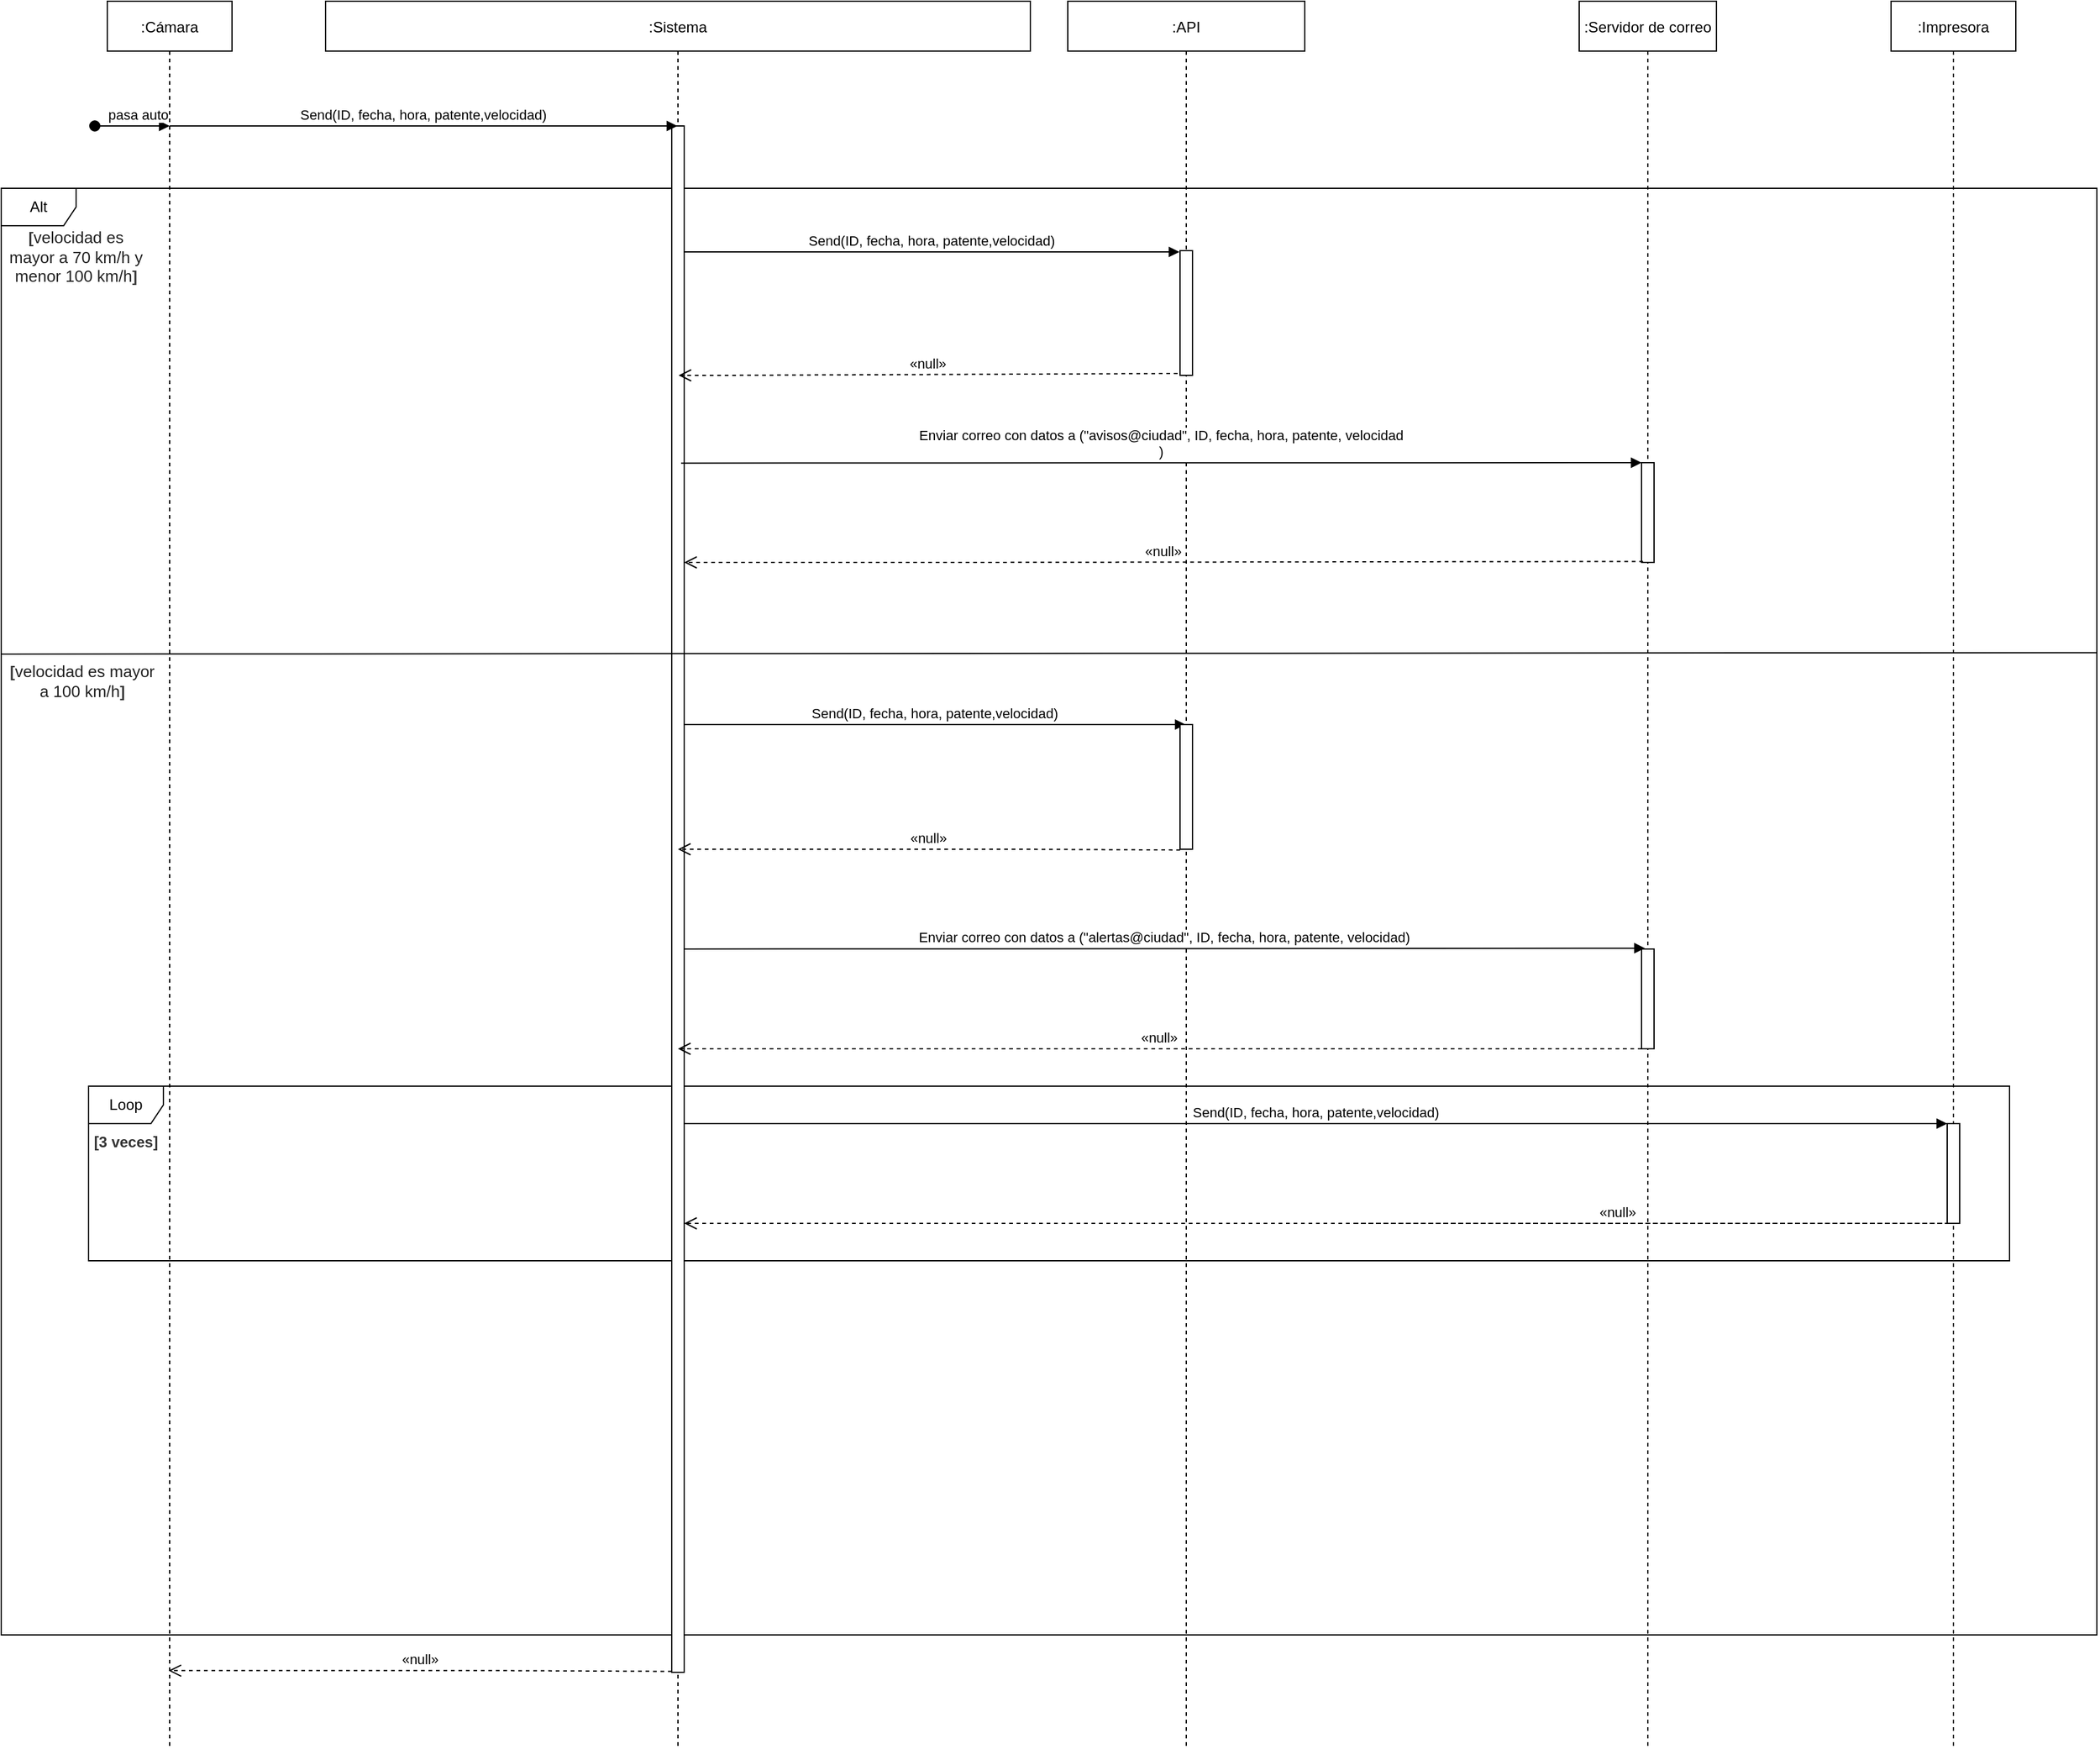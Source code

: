 <mxfile version="20.5.1" type="device"><diagram id="kgpKYQtTHZ0yAKxKKP6v" name="Page-1"><mxGraphModel dx="1108" dy="450" grid="1" gridSize="10" guides="1" tooltips="1" connect="1" arrows="1" fold="1" page="1" pageScale="1" pageWidth="850" pageHeight="1100" math="0" shadow="0"><root><mxCell id="0"/><mxCell id="1" parent="0"/><object label=":Cámara" id="3nuBFxr9cyL0pnOWT2aG-1"><mxCell style="shape=umlLifeline;perimeter=lifelinePerimeter;container=1;collapsible=0;recursiveResize=0;rounded=0;shadow=0;strokeWidth=1;" parent="1" vertex="1"><mxGeometry x="270" y="40" width="100" height="1400" as="geometry"/></mxCell></object><mxCell id="3nuBFxr9cyL0pnOWT2aG-3" value="pasa auto" style="verticalAlign=bottom;startArrow=oval;endArrow=block;startSize=8;shadow=0;strokeWidth=1;" parent="3nuBFxr9cyL0pnOWT2aG-1" edge="1"><mxGeometry x="0.167" relative="1" as="geometry"><mxPoint x="-10" y="100.0" as="sourcePoint"/><mxPoint as="offset"/><mxPoint x="50" y="100.0" as="targetPoint"/></mxGeometry></mxCell><mxCell id="3nuBFxr9cyL0pnOWT2aG-5" value=":Sistema" style="shape=umlLifeline;perimeter=lifelinePerimeter;container=1;collapsible=0;recursiveResize=0;rounded=0;shadow=0;strokeWidth=1;" parent="1" vertex="1"><mxGeometry x="445" y="40" width="565" height="1400" as="geometry"/></mxCell><mxCell id="0JSljvo_shYcqNQQ1BHa-10" value="Alt" style="shape=umlFrame;whiteSpace=wrap;html=1;" parent="3nuBFxr9cyL0pnOWT2aG-5" vertex="1"><mxGeometry x="-260" y="150" width="1680" height="1160" as="geometry"/></mxCell><mxCell id="DprXQ3owY0TVp4AAt51t-25" value="Send(ID, fecha, hora, patente,velocidad)" style="verticalAlign=bottom;endArrow=block;shadow=0;strokeWidth=1;exitX=0.95;exitY=0.117;exitDx=0;exitDy=0;exitPerimeter=0;" parent="3nuBFxr9cyL0pnOWT2aG-5" target="0JSljvo_shYcqNQQ1BHa-19" edge="1"><mxGeometry relative="1" as="geometry"><mxPoint x="287.5" y="580" as="sourcePoint"/><mxPoint as="offset"/><mxPoint x="527.5" y="580" as="targetPoint"/></mxGeometry></mxCell><mxCell id="DprXQ3owY0TVp4AAt51t-28" value="Loop" style="shape=umlFrame;whiteSpace=wrap;html=1;" parent="3nuBFxr9cyL0pnOWT2aG-5" vertex="1"><mxGeometry x="-190" y="870" width="1540" height="140" as="geometry"/></mxCell><mxCell id="DprXQ3owY0TVp4AAt51t-18" value="" style="points=[];perimeter=orthogonalPerimeter;rounded=0;shadow=0;strokeWidth=1;" parent="3nuBFxr9cyL0pnOWT2aG-5" vertex="1"><mxGeometry x="277.5" y="100" width="10" height="1240" as="geometry"/></mxCell><mxCell id="Kt22dqkxkz8H8PHPHQjn-3" value="Send(ID, fecha, hora, patente,velocidad)" style="verticalAlign=bottom;endArrow=block;shadow=0;strokeWidth=1;" parent="3nuBFxr9cyL0pnOWT2aG-5" target="DprXQ3owY0TVp4AAt51t-17" edge="1"><mxGeometry relative="1" as="geometry"><mxPoint x="287.5" y="900" as="sourcePoint"/><mxPoint as="offset"/><mxPoint x="1057.67" y="900.36" as="targetPoint"/><Array as="points"/></mxGeometry></mxCell><mxCell id="DprXQ3owY0TVp4AAt51t-2" value="" style="endArrow=none;html=1;rounded=0;exitX=0;exitY=0.322;exitDx=0;exitDy=0;exitPerimeter=0;entryX=1;entryY=0.321;entryDx=0;entryDy=0;entryPerimeter=0;" parent="3nuBFxr9cyL0pnOWT2aG-5" source="0JSljvo_shYcqNQQ1BHa-10" target="0JSljvo_shYcqNQQ1BHa-10" edge="1"><mxGeometry width="50" height="50" relative="1" as="geometry"><mxPoint x="-115" y="1734" as="sourcePoint"/><mxPoint x="1435" y="530" as="targetPoint"/><Array as="points"/></mxGeometry></mxCell><mxCell id="DprXQ3owY0TVp4AAt51t-7" value="&lt;span style=&quot;color: rgb(51, 51, 51); font-family: Catamaran, sans-serif; font-weight: 700; text-align: start;&quot;&gt;&lt;font style=&quot;font-size: 12px;&quot;&gt;[&lt;/font&gt;&lt;/span&gt;&lt;span style=&quot;color: rgb(34, 34, 34); font-family: Arial, Helvetica, sans-serif; font-size: small; text-align: start; background-color: rgb(255, 255, 255);&quot;&gt;velocidad es mayor a 100 km/h&lt;/span&gt;&lt;span style=&quot;color: rgb(51, 51, 51); font-family: Catamaran, sans-serif; font-weight: 700; text-align: start;&quot;&gt;&lt;font style=&quot;font-size: 12px;&quot;&gt;]&lt;/font&gt;&lt;/span&gt;" style="text;html=1;strokeColor=none;fillColor=none;align=center;verticalAlign=middle;whiteSpace=wrap;rounded=0;" parent="3nuBFxr9cyL0pnOWT2aG-5" vertex="1"><mxGeometry x="-255" y="530" width="120" height="30" as="geometry"/></mxCell><mxCell id="M6sSVAlOolMQ3KNmnOsD-5" value="«null»" style="verticalAlign=bottom;endArrow=open;dashed=1;endSize=8;shadow=0;strokeWidth=1;exitX=-0.05;exitY=0.906;exitDx=0;exitDy=0;exitPerimeter=0;" parent="3nuBFxr9cyL0pnOWT2aG-5" edge="1"><mxGeometry relative="1" as="geometry"><mxPoint x="-125.833" y="1338.67" as="targetPoint"/><mxPoint x="277.5" y="1339.27" as="sourcePoint"/><Array as="points"><mxPoint x="148" y="1338.67"/></Array></mxGeometry></mxCell><object label=":API" id="0JSljvo_shYcqNQQ1BHa-19"><mxCell style="shape=umlLifeline;perimeter=lifelinePerimeter;container=1;collapsible=0;recursiveResize=0;rounded=0;shadow=0;strokeWidth=1;" parent="1" vertex="1"><mxGeometry x="1040" y="40" width="190" height="1400" as="geometry"/></mxCell></object><mxCell id="0JSljvo_shYcqNQQ1BHa-20" value="" style="points=[];perimeter=orthogonalPerimeter;rounded=0;shadow=0;strokeWidth=1;" parent="0JSljvo_shYcqNQQ1BHa-19" vertex="1"><mxGeometry x="90" y="200" width="10" height="100" as="geometry"/></mxCell><mxCell id="DprXQ3owY0TVp4AAt51t-19" value="" style="points=[];perimeter=orthogonalPerimeter;rounded=0;shadow=0;strokeWidth=1;" parent="0JSljvo_shYcqNQQ1BHa-19" vertex="1"><mxGeometry x="90" y="580" width="10" height="100" as="geometry"/></mxCell><mxCell id="DprXQ3owY0TVp4AAt51t-26" value="«null»" style="verticalAlign=bottom;endArrow=open;dashed=1;endSize=8;shadow=0;strokeWidth=1;exitX=-0.05;exitY=0.906;exitDx=0;exitDy=0;exitPerimeter=0;" parent="0JSljvo_shYcqNQQ1BHa-19" target="3nuBFxr9cyL0pnOWT2aG-5" edge="1"><mxGeometry relative="1" as="geometry"><mxPoint x="-149.5" y="680.0" as="targetPoint"/><mxPoint x="90" y="680.6" as="sourcePoint"/><Array as="points"><mxPoint x="-39.5" y="680.0"/></Array></mxGeometry></mxCell><object label=":Servidor de correo" id="DprXQ3owY0TVp4AAt51t-5"><mxCell style="shape=umlLifeline;perimeter=lifelinePerimeter;container=1;collapsible=0;recursiveResize=0;rounded=0;shadow=0;strokeWidth=1;" parent="1" vertex="1"><mxGeometry x="1450" y="40" width="110" height="1400" as="geometry"/></mxCell></object><mxCell id="DprXQ3owY0TVp4AAt51t-6" value="" style="points=[];perimeter=orthogonalPerimeter;rounded=0;shadow=0;strokeWidth=1;" parent="DprXQ3owY0TVp4AAt51t-5" vertex="1"><mxGeometry x="50" y="370" width="10" height="80" as="geometry"/></mxCell><mxCell id="DprXQ3owY0TVp4AAt51t-15" value="" style="points=[];perimeter=orthogonalPerimeter;rounded=0;shadow=0;strokeWidth=1;" parent="DprXQ3owY0TVp4AAt51t-5" vertex="1"><mxGeometry x="50" y="760" width="10" height="80" as="geometry"/></mxCell><mxCell id="DprXQ3owY0TVp4AAt51t-9" value="«null»" style="verticalAlign=bottom;endArrow=open;dashed=1;endSize=8;shadow=0;strokeWidth=1;exitX=-0.2;exitY=0.985;exitDx=0;exitDy=0;exitPerimeter=0;" parent="1" source="0JSljvo_shYcqNQQ1BHa-20" edge="1"><mxGeometry relative="1" as="geometry"><mxPoint x="728" y="340" as="targetPoint"/><mxPoint x="1090" y="300" as="sourcePoint"/><Array as="points"><mxPoint x="760" y="340"/></Array></mxGeometry></mxCell><mxCell id="DprXQ3owY0TVp4AAt51t-10" value="Enviar correo con datos a (&quot;avisos@ciudad&quot;, ID, fecha, hora, patente, velocidad&#10;)" style="verticalAlign=bottom;endArrow=block;shadow=0;strokeWidth=1;exitX=0.75;exitY=0.218;exitDx=0;exitDy=0;exitPerimeter=0;" parent="1" source="DprXQ3owY0TVp4AAt51t-18" edge="1"><mxGeometry relative="1" as="geometry"><mxPoint x="760" y="410" as="sourcePoint"/><mxPoint as="offset"/><mxPoint x="1500" y="410" as="targetPoint"/><Array as="points"/></mxGeometry></mxCell><mxCell id="DprXQ3owY0TVp4AAt51t-13" value="«null»" style="verticalAlign=bottom;endArrow=open;dashed=1;endSize=8;shadow=0;strokeWidth=1;exitX=0.117;exitY=0.99;exitDx=0;exitDy=0;exitPerimeter=0;" parent="1" source="DprXQ3owY0TVp4AAt51t-6" target="DprXQ3owY0TVp4AAt51t-18" edge="1"><mxGeometry relative="1" as="geometry"><mxPoint x="760" y="490" as="targetPoint"/><mxPoint x="1410" y="470" as="sourcePoint"/><Array as="points"><mxPoint x="950" y="490"/><mxPoint x="890" y="490"/></Array></mxGeometry></mxCell><object label=":Impresora" id="DprXQ3owY0TVp4AAt51t-16"><mxCell style="shape=umlLifeline;perimeter=lifelinePerimeter;container=1;collapsible=0;recursiveResize=0;rounded=0;shadow=0;strokeWidth=1;" parent="1" vertex="1"><mxGeometry x="1700" y="40" width="100" height="1400" as="geometry"/></mxCell></object><mxCell id="DprXQ3owY0TVp4AAt51t-17" value="" style="points=[];perimeter=orthogonalPerimeter;rounded=0;shadow=0;strokeWidth=1;" parent="DprXQ3owY0TVp4AAt51t-16" vertex="1"><mxGeometry x="45" y="900" width="10" height="80" as="geometry"/></mxCell><mxCell id="DprXQ3owY0TVp4AAt51t-24" value="Enviar correo con datos a (&quot;alertas@ciudad&quot;, ID, fecha, hora, patente, velocidad)" style="verticalAlign=bottom;endArrow=block;shadow=0;strokeWidth=1;exitX=0.75;exitY=0.633;exitDx=0;exitDy=0;exitPerimeter=0;entryX=0.267;entryY=-0.008;entryDx=0;entryDy=0;entryPerimeter=0;" parent="1" target="DprXQ3owY0TVp4AAt51t-15" edge="1"><mxGeometry relative="1" as="geometry"><mxPoint x="732.5" y="800" as="sourcePoint"/><mxPoint as="offset"/><mxPoint x="1490" y="800" as="targetPoint"/><Array as="points"/></mxGeometry></mxCell><mxCell id="DprXQ3owY0TVp4AAt51t-30" value="«null»" style="verticalAlign=bottom;endArrow=open;dashed=1;endSize=8;shadow=0;strokeWidth=1;" parent="1" target="DprXQ3owY0TVp4AAt51t-18" edge="1"><mxGeometry relative="1" as="geometry"><mxPoint x="730" y="1010" as="targetPoint"/><mxPoint x="1270" y="1020" as="sourcePoint"/><Array as="points"><mxPoint x="1750" y="1020"/></Array></mxGeometry></mxCell><mxCell id="DprXQ3owY0TVp4AAt51t-27" value="«null»" style="verticalAlign=bottom;endArrow=open;dashed=1;endSize=8;shadow=0;strokeWidth=1;" parent="1" target="3nuBFxr9cyL0pnOWT2aG-5" edge="1"><mxGeometry relative="1" as="geometry"><mxPoint x="1212.167" y="880.0" as="targetPoint"/><mxPoint x="1500" y="880" as="sourcePoint"/><Array as="points"><mxPoint x="1485.5" y="880.0"/></Array></mxGeometry></mxCell><mxCell id="0JSljvo_shYcqNQQ1BHa-6" value="&lt;span style=&quot;color: rgb(51, 51, 51); font-family: Catamaran, sans-serif; font-weight: 700; text-align: start;&quot;&gt;&lt;font style=&quot;font-size: 12px;&quot;&gt;[&lt;/font&gt;&lt;/span&gt;&lt;span style=&quot;color: rgb(34, 34, 34); font-family: Arial, Helvetica, sans-serif; font-size: small; text-align: start; background-color: rgb(255, 255, 255);&quot;&gt;velocidad es mayor a 70 km/h y menor 100 km/h&lt;/span&gt;&lt;span style=&quot;color: rgb(51, 51, 51); font-family: Catamaran, sans-serif; font-weight: 700; text-align: start;&quot;&gt;&lt;font style=&quot;font-size: 12px;&quot;&gt;]&lt;/font&gt;&lt;/span&gt;" style="text;html=1;strokeColor=none;fillColor=none;align=center;verticalAlign=middle;whiteSpace=wrap;rounded=0;" parent="1" vertex="1"><mxGeometry x="190" y="230" width="110" height="30" as="geometry"/></mxCell><mxCell id="DprXQ3owY0TVp4AAt51t-8" value="Send(ID, fecha, hora, patente,velocidad)" style="verticalAlign=bottom;endArrow=block;shadow=0;strokeWidth=1;entryX=-0.05;entryY=0.01;entryDx=0;entryDy=0;entryPerimeter=0;" parent="1" source="DprXQ3owY0TVp4AAt51t-18" target="0JSljvo_shYcqNQQ1BHa-20" edge="1"><mxGeometry relative="1" as="geometry"><mxPoint x="770" y="240" as="sourcePoint"/><mxPoint as="offset"/><mxPoint x="1160" y="239.17" as="targetPoint"/></mxGeometry></mxCell><mxCell id="DprXQ3owY0TVp4AAt51t-34" value="&lt;span style=&quot;color: rgb(51, 51, 51); font-family: Catamaran, sans-serif; font-weight: 700; text-align: start;&quot;&gt;&lt;font style=&quot;font-size: 12px;&quot;&gt;[3 veces&lt;/font&gt;&lt;/span&gt;&lt;span style=&quot;color: rgb(51, 51, 51); font-family: Catamaran, sans-serif; font-weight: 700; text-align: start;&quot;&gt;&lt;font style=&quot;font-size: 12px;&quot;&gt;]&lt;/font&gt;&lt;/span&gt;" style="text;html=1;strokeColor=none;fillColor=none;align=center;verticalAlign=middle;whiteSpace=wrap;rounded=0;fontSize=12;" parent="1" vertex="1"><mxGeometry x="255" y="940" width="60" height="30" as="geometry"/></mxCell><mxCell id="M6sSVAlOolMQ3KNmnOsD-4" value="Send(ID, fecha, hora, patente,velocidad)" style="verticalAlign=bottom;endArrow=block;shadow=0;strokeWidth=1;" parent="1" target="3nuBFxr9cyL0pnOWT2aG-5" edge="1"><mxGeometry relative="1" as="geometry"><mxPoint x="320" y="140" as="sourcePoint"/><mxPoint as="offset"/><mxPoint x="690" y="140" as="targetPoint"/></mxGeometry></mxCell></root></mxGraphModel></diagram></mxfile>